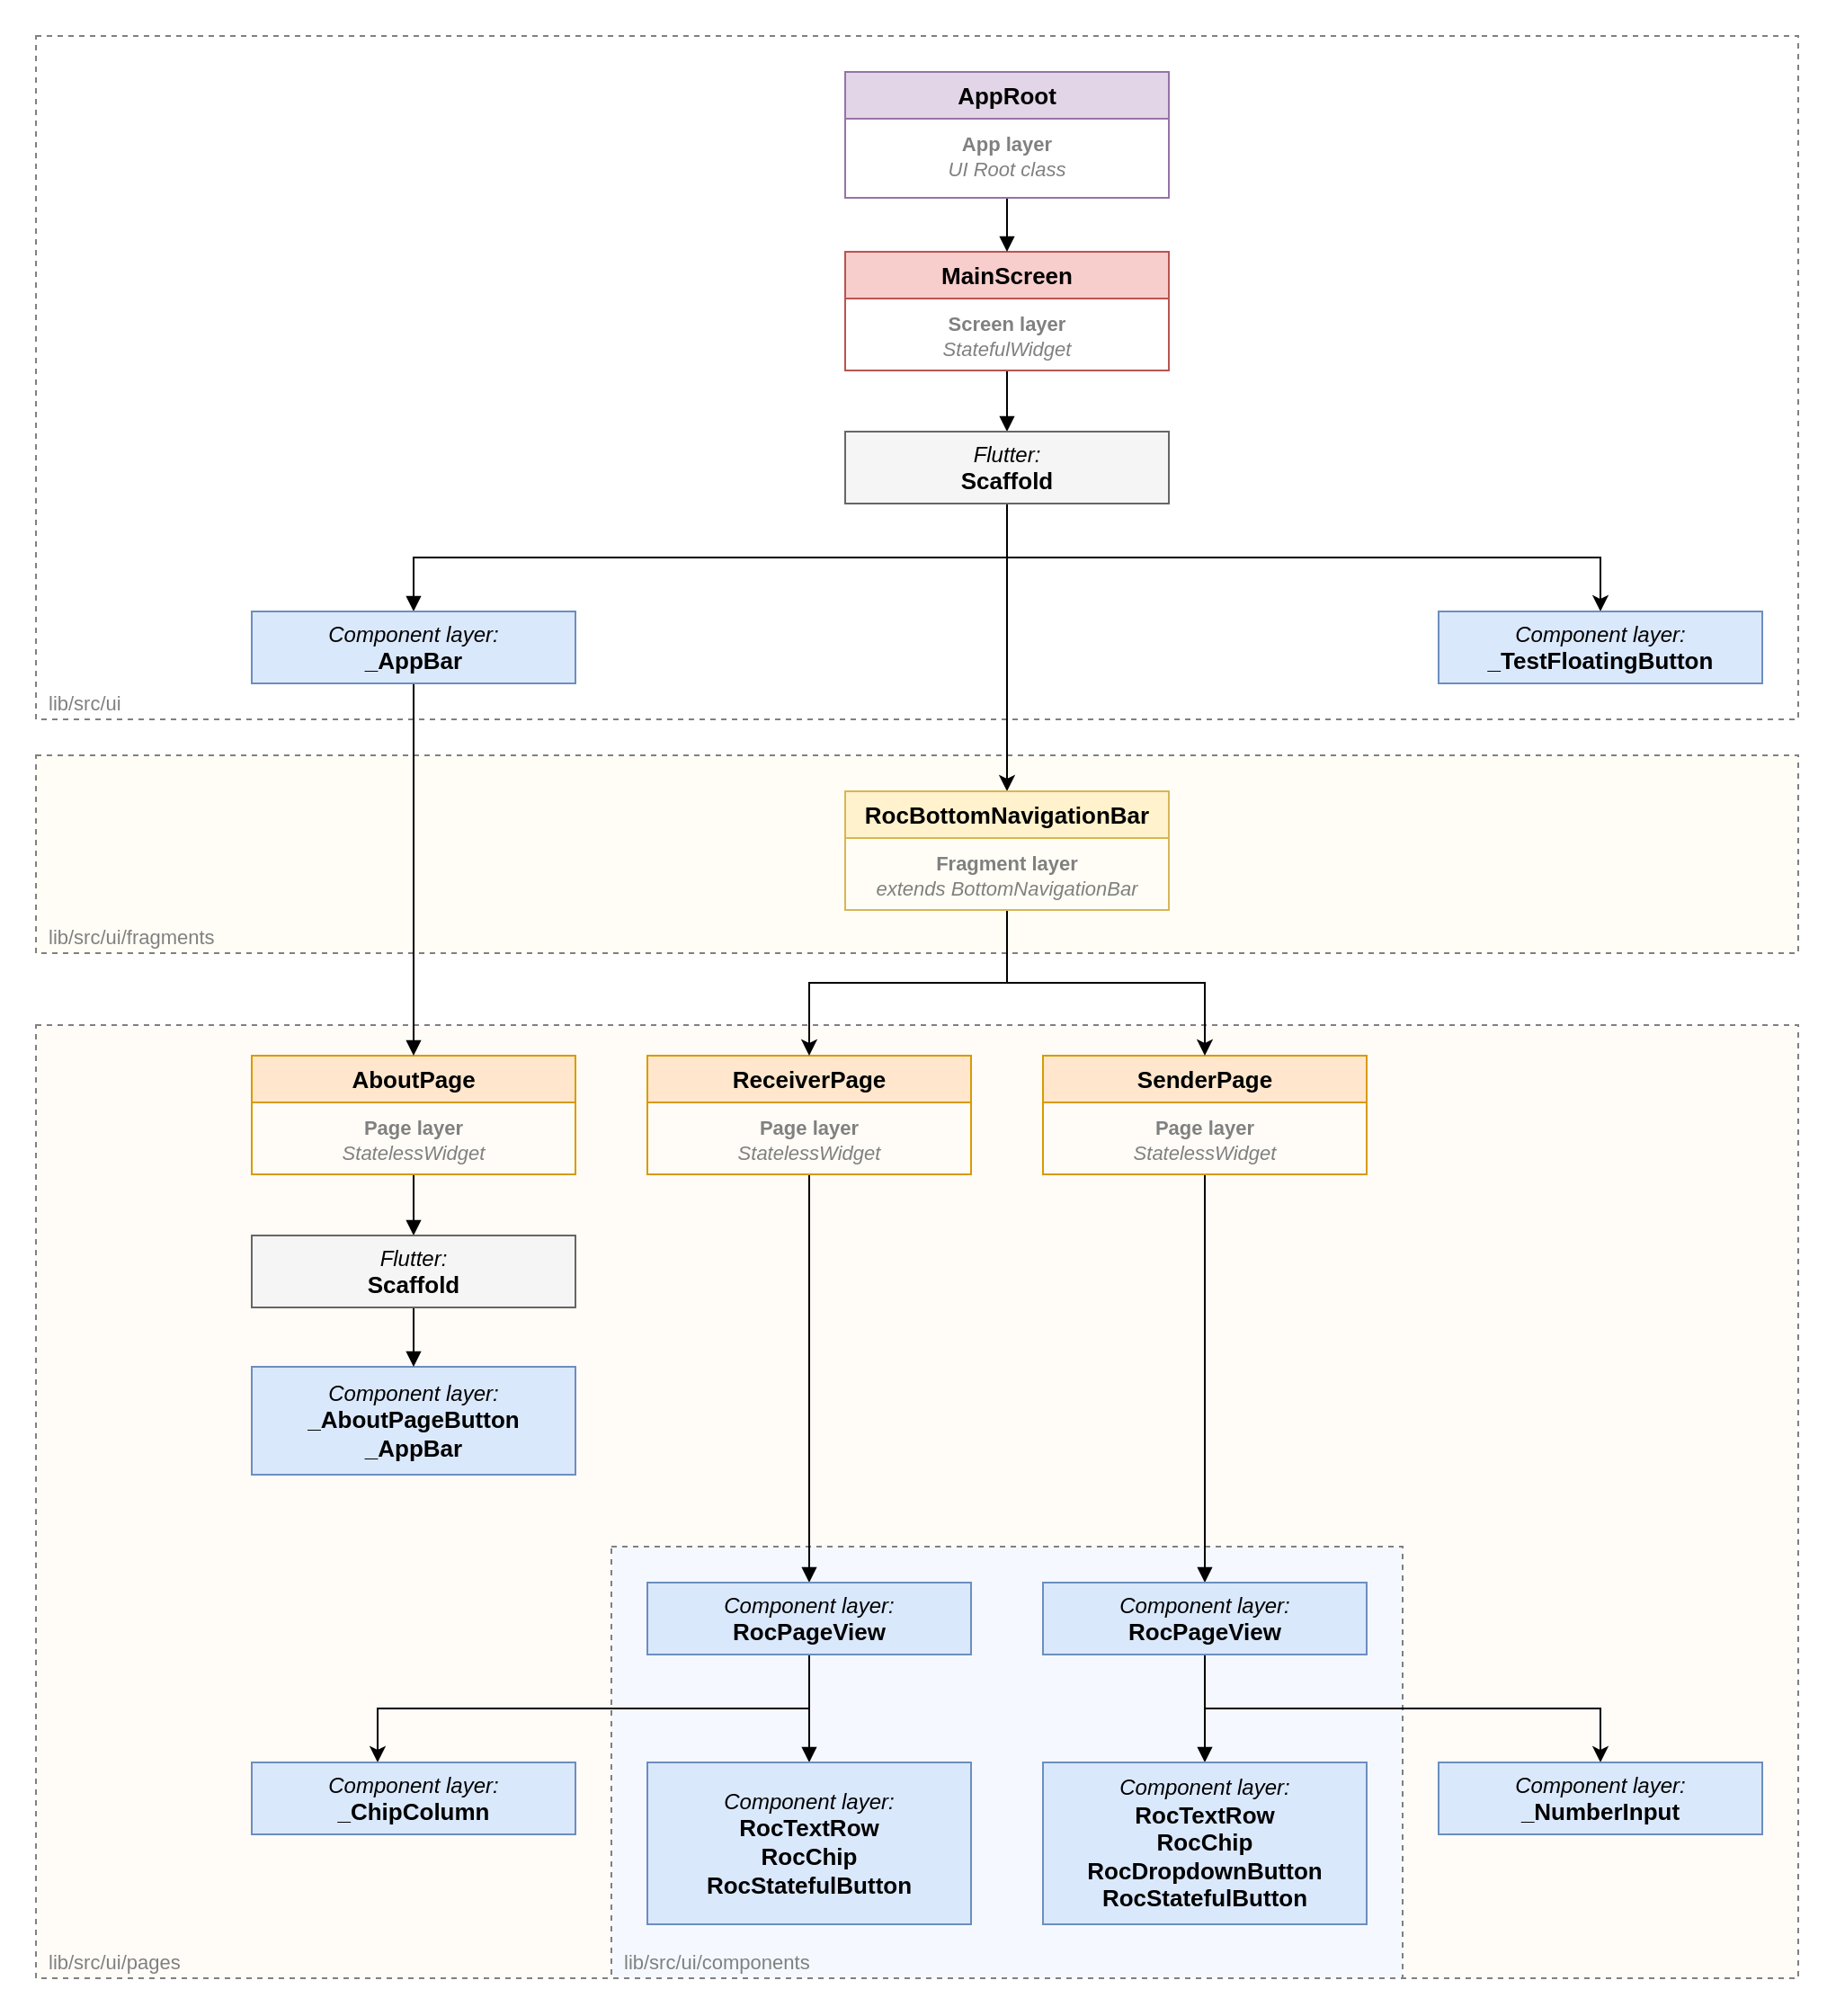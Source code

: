 <mxfile version="24.7.6">
  <diagram name="Page-1" id="XVE30UEcLrAvVdw_q4Py">
    <mxGraphModel dx="1703" dy="1031" grid="1" gridSize="10" guides="1" tooltips="1" connect="1" arrows="1" fold="1" page="1" pageScale="1" pageWidth="850" pageHeight="1100" math="0" shadow="0">
      <root>
        <mxCell id="0" />
        <mxCell id="1" parent="0" />
        <mxCell id="_Rt6XsdOSW0PwKyBmLgm-102" value="" style="rounded=0;whiteSpace=wrap;html=1;fontFamily=Helvetica;fontSize=11;fontColor=default;labelBackgroundColor=default;strokeColor=none;fillColor=default;" parent="1" vertex="1">
          <mxGeometry x="20" y="20" width="1020" height="1120" as="geometry" />
        </mxCell>
        <mxCell id="_Rt6XsdOSW0PwKyBmLgm-145" value="lib/src/ui/pages" style="html=1;whiteSpace=wrap;fontFamily=Helvetica;fontSize=11;fontColor=#808080;labelBackgroundColor=none;fillColor=#FFFBF7;dashed=1;strokeWidth=1;strokeColor=#808080;align=left;verticalAlign=bottom;spacingLeft=5;" parent="1" vertex="1">
          <mxGeometry x="40" y="590" width="980" height="530" as="geometry" />
        </mxCell>
        <mxCell id="HImi9BjJ7brkvqQkjhwK-2" value="lib/src/ui/components" style="html=1;whiteSpace=wrap;fontFamily=Helvetica;fontSize=11;fontColor=#808080;labelBackgroundColor=none;fillColor=#F5F9FF;dashed=1;strokeWidth=1;strokeColor=#808080;align=left;verticalAlign=bottom;spacingLeft=5;" parent="1" vertex="1">
          <mxGeometry x="360" y="880" width="440" height="240" as="geometry" />
        </mxCell>
        <mxCell id="HImi9BjJ7brkvqQkjhwK-1" value="lib/src/ui/fragments" style="html=1;whiteSpace=wrap;fontFamily=Helvetica;fontSize=11;fontColor=#808080;labelBackgroundColor=none;fillColor=#FFFDF5;dashed=1;strokeWidth=1;strokeColor=#808080;align=left;verticalAlign=bottom;spacingLeft=5;" parent="1" vertex="1">
          <mxGeometry x="40" y="440" width="980" height="110" as="geometry" />
        </mxCell>
        <mxCell id="_Rt6XsdOSW0PwKyBmLgm-144" value="lib/src/ui" style="html=1;whiteSpace=wrap;fontFamily=Helvetica;fontSize=11;fontColor=#808080;labelBackgroundColor=none;fillColor=none;dashed=1;strokeWidth=1;strokeColor=#808080;align=left;verticalAlign=bottom;spacingLeft=5;" parent="1" vertex="1">
          <mxGeometry x="40" y="40" width="980" height="380" as="geometry" />
        </mxCell>
        <mxCell id="_Rt6XsdOSW0PwKyBmLgm-130" style="edgeStyle=orthogonalEdgeStyle;shape=connector;rounded=0;orthogonalLoop=1;jettySize=auto;html=1;strokeColor=default;align=center;verticalAlign=middle;fontFamily=Helvetica;fontSize=11;fontColor=default;labelBackgroundColor=default;endArrow=block;endFill=1;" parent="1" source="_Rt6XsdOSW0PwKyBmLgm-127" target="_Rt6XsdOSW0PwKyBmLgm-129" edge="1">
          <mxGeometry relative="1" as="geometry" />
        </mxCell>
        <mxCell id="_Rt6XsdOSW0PwKyBmLgm-127" value="&lt;b&gt;&lt;font style=&quot;font-size: 13px;&quot;&gt;MainScreen&lt;/font&gt;&lt;/b&gt;" style="swimlane;fontStyle=0;childLayout=stackLayout;horizontal=1;startSize=26;fillColor=#f8cecc;horizontalStack=0;resizeParent=1;resizeParentMax=0;resizeLast=0;collapsible=1;marginBottom=0;whiteSpace=wrap;html=1;strokeColor=#b85450;" parent="1" vertex="1">
          <mxGeometry x="490" y="160" width="180" height="66" as="geometry" />
        </mxCell>
        <mxCell id="_Rt6XsdOSW0PwKyBmLgm-128" value="&lt;div&gt;&lt;font color=&quot;#808080&quot;&gt;&lt;span style=&quot;font-size: 11px;&quot;&gt;&lt;b&gt;Screen layer&lt;/b&gt;&lt;/span&gt;&lt;/font&gt;&lt;/div&gt;&lt;i style=&quot;color: rgb(51, 51, 51);&quot;&gt;&lt;font style=&quot;font-size: 11px;&quot; color=&quot;#808080&quot;&gt;StatefulWidget&lt;/font&gt;&lt;/i&gt;" style="text;strokeColor=none;fillColor=none;align=center;verticalAlign=top;spacingLeft=4;spacingRight=4;overflow=hidden;rotatable=0;points=[[0,0.5],[1,0.5]];portConstraint=eastwest;whiteSpace=wrap;html=1;" parent="_Rt6XsdOSW0PwKyBmLgm-127" vertex="1">
          <mxGeometry y="26" width="180" height="40" as="geometry" />
        </mxCell>
        <mxCell id="UvehSWpYE31u-3WHcUVA-3" style="edgeStyle=orthogonalEdgeStyle;shape=connector;rounded=0;orthogonalLoop=1;jettySize=auto;html=1;strokeColor=default;align=center;verticalAlign=middle;fontFamily=Helvetica;fontSize=11;fontColor=default;labelBackgroundColor=default;endArrow=block;endFill=1;" parent="1" source="_Rt6XsdOSW0PwKyBmLgm-129" target="UvehSWpYE31u-3WHcUVA-1" edge="1">
          <mxGeometry relative="1" as="geometry">
            <Array as="points">
              <mxPoint x="580" y="330" />
              <mxPoint x="250" y="330" />
            </Array>
          </mxGeometry>
        </mxCell>
        <mxCell id="HImi9BjJ7brkvqQkjhwK-7" style="edgeStyle=orthogonalEdgeStyle;rounded=0;orthogonalLoop=1;jettySize=auto;html=1;" parent="1" source="_Rt6XsdOSW0PwKyBmLgm-129" target="HImi9BjJ7brkvqQkjhwK-6" edge="1">
          <mxGeometry relative="1" as="geometry">
            <Array as="points">
              <mxPoint x="580" y="330" />
              <mxPoint x="910" y="330" />
            </Array>
          </mxGeometry>
        </mxCell>
        <mxCell id="NWF-9gp4cpGxnMuk37aR-3" style="edgeStyle=orthogonalEdgeStyle;rounded=0;orthogonalLoop=1;jettySize=auto;html=1;" edge="1" parent="1" source="_Rt6XsdOSW0PwKyBmLgm-129" target="NWF-9gp4cpGxnMuk37aR-1">
          <mxGeometry relative="1" as="geometry" />
        </mxCell>
        <mxCell id="_Rt6XsdOSW0PwKyBmLgm-129" value="&lt;font color=&quot;#000000&quot; style=&quot;font-size: 12px;&quot;&gt;&lt;i&gt;Flutter:&lt;/i&gt;&lt;/font&gt;&lt;div&gt;&lt;font color=&quot;#000000&quot; style=&quot;font-size: 13px;&quot;&gt;&lt;b&gt;Scaffold&lt;/b&gt;&lt;/font&gt;&lt;/div&gt;" style="whiteSpace=wrap;html=1;align=center;fillColor=#f5f5f5;fontColor=#333333;strokeColor=#666666;" parent="1" vertex="1">
          <mxGeometry x="490" y="260" width="180" height="40" as="geometry" />
        </mxCell>
        <mxCell id="_Rt6XsdOSW0PwKyBmLgm-133" style="edgeStyle=orthogonalEdgeStyle;shape=connector;rounded=0;orthogonalLoop=1;jettySize=auto;html=1;strokeColor=default;align=center;verticalAlign=middle;fontFamily=Helvetica;fontSize=11;fontColor=default;labelBackgroundColor=default;endArrow=block;endFill=1;" parent="1" source="_Rt6XsdOSW0PwKyBmLgm-131" target="_Rt6XsdOSW0PwKyBmLgm-127" edge="1">
          <mxGeometry relative="1" as="geometry" />
        </mxCell>
        <mxCell id="_Rt6XsdOSW0PwKyBmLgm-131" value="&lt;b&gt;&lt;font style=&quot;font-size: 13px;&quot;&gt;AppRoot&lt;/font&gt;&lt;/b&gt;" style="swimlane;fontStyle=0;childLayout=stackLayout;horizontal=1;startSize=26;fillColor=#e1d5e7;horizontalStack=0;resizeParent=1;resizeParentMax=0;resizeLast=0;collapsible=1;marginBottom=0;whiteSpace=wrap;html=1;strokeColor=#9673a6;" parent="1" vertex="1">
          <mxGeometry x="490" y="60" width="180" height="70" as="geometry" />
        </mxCell>
        <mxCell id="_Rt6XsdOSW0PwKyBmLgm-132" value="&lt;div&gt;&lt;span style=&quot;color: rgb(51, 51, 51);&quot;&gt;&lt;font style=&quot;font-size: 11px;&quot; color=&quot;#808080&quot;&gt;&lt;b style=&quot;&quot;&gt;App layer&lt;/b&gt;&lt;/font&gt;&lt;/span&gt;&lt;/div&gt;&lt;i style=&quot;color: rgb(51, 51, 51);&quot;&gt;&lt;font style=&quot;font-size: 11px;&quot; color=&quot;#808080&quot;&gt;UI Root class&lt;/font&gt;&lt;/i&gt;" style="text;strokeColor=none;fillColor=none;align=center;verticalAlign=top;spacingLeft=4;spacingRight=4;overflow=hidden;rotatable=0;points=[[0,0.5],[1,0.5]];portConstraint=eastwest;whiteSpace=wrap;html=1;" parent="_Rt6XsdOSW0PwKyBmLgm-131" vertex="1">
          <mxGeometry y="26" width="180" height="44" as="geometry" />
        </mxCell>
        <mxCell id="UvehSWpYE31u-3WHcUVA-18" style="edgeStyle=orthogonalEdgeStyle;shape=connector;rounded=0;orthogonalLoop=1;jettySize=auto;html=1;strokeColor=default;align=center;verticalAlign=middle;fontFamily=Helvetica;fontSize=11;fontColor=default;labelBackgroundColor=default;endArrow=block;endFill=1;" parent="1" source="_Rt6XsdOSW0PwKyBmLgm-136" target="UvehSWpYE31u-3WHcUVA-4" edge="1">
          <mxGeometry relative="1" as="geometry" />
        </mxCell>
        <mxCell id="_Rt6XsdOSW0PwKyBmLgm-136" value="&lt;b&gt;&lt;font style=&quot;font-size: 13px;&quot;&gt;ReceiverPage&lt;/font&gt;&lt;/b&gt;" style="swimlane;fontStyle=0;childLayout=stackLayout;horizontal=1;startSize=26;fillColor=#ffe6cc;horizontalStack=0;resizeParent=1;resizeParentMax=0;resizeLast=0;collapsible=1;marginBottom=0;whiteSpace=wrap;html=1;strokeColor=#d79b00;" parent="1" vertex="1">
          <mxGeometry x="380" y="607" width="180" height="66" as="geometry" />
        </mxCell>
        <mxCell id="_Rt6XsdOSW0PwKyBmLgm-137" value="&lt;div&gt;&lt;font color=&quot;#808080&quot;&gt;&lt;span style=&quot;font-size: 11px;&quot;&gt;&lt;b&gt;Page l&lt;/b&gt;&lt;/span&gt;&lt;/font&gt;&lt;b style=&quot;background-color: initial; color: rgb(128, 128, 128); font-size: 11px;&quot;&gt;ayer&lt;/b&gt;&lt;/div&gt;&lt;i style=&quot;color: rgb(51, 51, 51);&quot;&gt;&lt;font style=&quot;font-size: 11px;&quot; color=&quot;#808080&quot;&gt;StatelessWidget&lt;/font&gt;&lt;/i&gt;" style="text;strokeColor=none;fillColor=none;align=center;verticalAlign=top;spacingLeft=4;spacingRight=4;overflow=hidden;rotatable=0;points=[[0,0.5],[1,0.5]];portConstraint=eastwest;whiteSpace=wrap;html=1;" parent="_Rt6XsdOSW0PwKyBmLgm-136" vertex="1">
          <mxGeometry y="26" width="180" height="40" as="geometry" />
        </mxCell>
        <mxCell id="UvehSWpYE31u-3WHcUVA-7" style="edgeStyle=orthogonalEdgeStyle;shape=connector;rounded=0;orthogonalLoop=1;jettySize=auto;html=1;strokeColor=default;align=center;verticalAlign=middle;fontFamily=Helvetica;fontSize=11;fontColor=default;labelBackgroundColor=default;endArrow=block;endFill=1;" parent="1" source="_Rt6XsdOSW0PwKyBmLgm-139" target="UvehSWpYE31u-3WHcUVA-6" edge="1">
          <mxGeometry relative="1" as="geometry" />
        </mxCell>
        <mxCell id="_Rt6XsdOSW0PwKyBmLgm-139" value="&lt;b&gt;&lt;font style=&quot;font-size: 13px;&quot;&gt;SenderPage&lt;/font&gt;&lt;/b&gt;" style="swimlane;fontStyle=0;childLayout=stackLayout;horizontal=1;startSize=26;fillColor=#ffe6cc;horizontalStack=0;resizeParent=1;resizeParentMax=0;resizeLast=0;collapsible=1;marginBottom=0;whiteSpace=wrap;html=1;strokeColor=#d79b00;" parent="1" vertex="1">
          <mxGeometry x="600" y="607" width="180" height="66" as="geometry" />
        </mxCell>
        <mxCell id="_Rt6XsdOSW0PwKyBmLgm-140" value="&lt;div&gt;&lt;font color=&quot;#808080&quot;&gt;&lt;span style=&quot;font-size: 11px;&quot;&gt;&lt;b&gt;Page l&lt;/b&gt;&lt;/span&gt;&lt;/font&gt;&lt;b style=&quot;background-color: initial; color: rgb(128, 128, 128); font-size: 11px;&quot;&gt;ayer&lt;/b&gt;&lt;/div&gt;&lt;i style=&quot;color: rgb(51, 51, 51);&quot;&gt;&lt;font style=&quot;font-size: 11px;&quot; color=&quot;#808080&quot;&gt;StatelessWidget&lt;/font&gt;&lt;/i&gt;" style="text;strokeColor=none;fillColor=none;align=center;verticalAlign=top;spacingLeft=4;spacingRight=4;overflow=hidden;rotatable=0;points=[[0,0.5],[1,0.5]];portConstraint=eastwest;whiteSpace=wrap;html=1;" parent="_Rt6XsdOSW0PwKyBmLgm-139" vertex="1">
          <mxGeometry y="26" width="180" height="40" as="geometry" />
        </mxCell>
        <mxCell id="UvehSWpYE31u-3WHcUVA-14" style="edgeStyle=orthogonalEdgeStyle;shape=connector;rounded=0;orthogonalLoop=1;jettySize=auto;html=1;strokeColor=default;align=center;verticalAlign=middle;fontFamily=Helvetica;fontSize=11;fontColor=default;labelBackgroundColor=default;endArrow=block;endFill=1;" parent="1" source="_Rt6XsdOSW0PwKyBmLgm-149" target="UvehSWpYE31u-3WHcUVA-13" edge="1">
          <mxGeometry relative="1" as="geometry" />
        </mxCell>
        <mxCell id="_Rt6XsdOSW0PwKyBmLgm-149" value="&lt;b&gt;&lt;font style=&quot;font-size: 13px;&quot;&gt;AboutPage&lt;/font&gt;&lt;/b&gt;" style="swimlane;fontStyle=0;childLayout=stackLayout;horizontal=1;startSize=26;fillColor=#ffe6cc;horizontalStack=0;resizeParent=1;resizeParentMax=0;resizeLast=0;collapsible=1;marginBottom=0;whiteSpace=wrap;html=1;strokeColor=#d79b00;" parent="1" vertex="1">
          <mxGeometry x="160" y="607" width="180" height="66" as="geometry" />
        </mxCell>
        <mxCell id="_Rt6XsdOSW0PwKyBmLgm-150" value="&lt;div&gt;&lt;font color=&quot;#808080&quot;&gt;&lt;span style=&quot;font-size: 11px;&quot;&gt;&lt;b&gt;Page l&lt;/b&gt;&lt;/span&gt;&lt;/font&gt;&lt;b style=&quot;background-color: initial; color: rgb(128, 128, 128); font-size: 11px;&quot;&gt;ayer&lt;/b&gt;&lt;/div&gt;&lt;i style=&quot;color: rgb(51, 51, 51);&quot;&gt;&lt;font style=&quot;font-size: 11px;&quot; color=&quot;#808080&quot;&gt;StatelessWidget&lt;/font&gt;&lt;/i&gt;" style="text;strokeColor=none;fillColor=none;align=center;verticalAlign=top;spacingLeft=4;spacingRight=4;overflow=hidden;rotatable=0;points=[[0,0.5],[1,0.5]];portConstraint=eastwest;whiteSpace=wrap;html=1;" parent="_Rt6XsdOSW0PwKyBmLgm-149" vertex="1">
          <mxGeometry y="26" width="180" height="40" as="geometry" />
        </mxCell>
        <mxCell id="UvehSWpYE31u-3WHcUVA-2" style="edgeStyle=orthogonalEdgeStyle;shape=connector;rounded=0;orthogonalLoop=1;jettySize=auto;html=1;strokeColor=default;align=center;verticalAlign=middle;fontFamily=Helvetica;fontSize=11;fontColor=default;labelBackgroundColor=default;endArrow=block;endFill=1;" parent="1" source="UvehSWpYE31u-3WHcUVA-1" target="_Rt6XsdOSW0PwKyBmLgm-149" edge="1">
          <mxGeometry relative="1" as="geometry">
            <mxPoint x="230" y="480" as="sourcePoint" />
          </mxGeometry>
        </mxCell>
        <mxCell id="UvehSWpYE31u-3WHcUVA-1" value="&lt;font color=&quot;#000000&quot; style=&quot;font-size: 12px;&quot;&gt;&lt;i&gt;Component layer:&lt;/i&gt;&lt;/font&gt;&lt;div&gt;&lt;font color=&quot;#000000&quot;&gt;&lt;span style=&quot;font-size: 13px;&quot;&gt;&lt;b&gt;_AppBar&lt;/b&gt;&lt;/span&gt;&lt;/font&gt;&lt;/div&gt;" style="whiteSpace=wrap;html=1;align=center;fillColor=#dae8fc;strokeColor=#6c8ebf;" parent="1" vertex="1">
          <mxGeometry x="160" y="360" width="180" height="40" as="geometry" />
        </mxCell>
        <mxCell id="UvehSWpYE31u-3WHcUVA-9" style="edgeStyle=orthogonalEdgeStyle;shape=connector;rounded=0;orthogonalLoop=1;jettySize=auto;html=1;strokeColor=default;align=center;verticalAlign=middle;fontFamily=Helvetica;fontSize=11;fontColor=default;labelBackgroundColor=default;endArrow=block;endFill=1;" parent="1" source="UvehSWpYE31u-3WHcUVA-4" target="UvehSWpYE31u-3WHcUVA-8" edge="1">
          <mxGeometry relative="1" as="geometry" />
        </mxCell>
        <mxCell id="HImi9BjJ7brkvqQkjhwK-11" style="edgeStyle=orthogonalEdgeStyle;rounded=0;orthogonalLoop=1;jettySize=auto;html=1;" parent="1" source="UvehSWpYE31u-3WHcUVA-4" target="HImi9BjJ7brkvqQkjhwK-8" edge="1">
          <mxGeometry relative="1" as="geometry">
            <Array as="points">
              <mxPoint x="470" y="970" />
              <mxPoint x="230" y="970" />
            </Array>
          </mxGeometry>
        </mxCell>
        <mxCell id="UvehSWpYE31u-3WHcUVA-4" value="&lt;font color=&quot;#000000&quot; style=&quot;font-size: 12px;&quot;&gt;&lt;i&gt;Component layer:&lt;/i&gt;&lt;/font&gt;&lt;div&gt;&lt;font color=&quot;#000000&quot;&gt;&lt;span style=&quot;font-size: 13px;&quot;&gt;&lt;b&gt;RocPageView&lt;/b&gt;&lt;/span&gt;&lt;/font&gt;&lt;/div&gt;" style="whiteSpace=wrap;html=1;align=center;fillColor=#dae8fc;strokeColor=#6c8ebf;" parent="1" vertex="1">
          <mxGeometry x="380" y="900" width="180" height="40" as="geometry" />
        </mxCell>
        <mxCell id="UvehSWpYE31u-3WHcUVA-11" style="edgeStyle=orthogonalEdgeStyle;shape=connector;rounded=0;orthogonalLoop=1;jettySize=auto;html=1;strokeColor=default;align=center;verticalAlign=middle;fontFamily=Helvetica;fontSize=11;fontColor=default;labelBackgroundColor=default;endArrow=block;endFill=1;" parent="1" source="UvehSWpYE31u-3WHcUVA-6" target="UvehSWpYE31u-3WHcUVA-10" edge="1">
          <mxGeometry relative="1" as="geometry" />
        </mxCell>
        <mxCell id="HImi9BjJ7brkvqQkjhwK-10" style="edgeStyle=orthogonalEdgeStyle;rounded=0;orthogonalLoop=1;jettySize=auto;html=1;" parent="1" source="UvehSWpYE31u-3WHcUVA-6" target="HImi9BjJ7brkvqQkjhwK-9" edge="1">
          <mxGeometry relative="1" as="geometry">
            <Array as="points">
              <mxPoint x="690" y="970" />
              <mxPoint x="910" y="970" />
            </Array>
          </mxGeometry>
        </mxCell>
        <mxCell id="UvehSWpYE31u-3WHcUVA-6" value="&lt;font color=&quot;#000000&quot; style=&quot;font-size: 12px;&quot;&gt;&lt;i&gt;Component layer:&lt;/i&gt;&lt;/font&gt;&lt;div&gt;&lt;font color=&quot;#000000&quot;&gt;&lt;span style=&quot;font-size: 13px;&quot;&gt;&lt;b&gt;RocPageView&lt;/b&gt;&lt;/span&gt;&lt;/font&gt;&lt;/div&gt;" style="whiteSpace=wrap;html=1;align=center;fillColor=#dae8fc;strokeColor=#6c8ebf;" parent="1" vertex="1">
          <mxGeometry x="600" y="900" width="180" height="40" as="geometry" />
        </mxCell>
        <mxCell id="UvehSWpYE31u-3WHcUVA-8" value="&lt;font color=&quot;#000000&quot; style=&quot;font-size: 12px;&quot;&gt;&lt;i&gt;Component layer:&lt;/i&gt;&lt;/font&gt;&lt;div&gt;&lt;b&gt;&lt;font style=&quot;font-size: 13px;&quot;&gt;RocTextRow&lt;/font&gt;&lt;/b&gt;&lt;/div&gt;&lt;div&gt;&lt;span style=&quot;font-size: 13px;&quot;&gt;&lt;b&gt;RocChip&lt;br&gt;&lt;/b&gt;&lt;/span&gt;&lt;div&gt;&lt;font color=&quot;#000000&quot;&gt;&lt;span style=&quot;font-size: 13px;&quot;&gt;&lt;b&gt;RocStatefulButton&lt;/b&gt;&lt;/span&gt;&lt;/font&gt;&lt;/div&gt;&lt;/div&gt;" style="whiteSpace=wrap;html=1;align=center;fillColor=#dae8fc;strokeColor=#6c8ebf;" parent="1" vertex="1">
          <mxGeometry x="380" y="1000" width="180" height="90" as="geometry" />
        </mxCell>
        <mxCell id="UvehSWpYE31u-3WHcUVA-10" value="&lt;font color=&quot;#000000&quot;&gt;&lt;i&gt;Component layer:&lt;/i&gt;&lt;/font&gt;&lt;div&gt;&lt;b&gt;&lt;font style=&quot;font-size: 13px;&quot;&gt;RocTextRow&lt;/font&gt;&lt;/b&gt;&lt;/div&gt;&lt;div&gt;&lt;span style=&quot;font-size: 13px;&quot;&gt;&lt;b&gt;RocChip&lt;/b&gt;&lt;/span&gt;&lt;/div&gt;&lt;div&gt;&lt;span style=&quot;font-size: 13px;&quot;&gt;&lt;b&gt;RocDropdownButton&lt;br&gt;&lt;/b&gt;&lt;/span&gt;&lt;div&gt;&lt;font color=&quot;#000000&quot;&gt;&lt;span style=&quot;font-size: 13px;&quot;&gt;&lt;b&gt;RocStatefulButton&lt;/b&gt;&lt;/span&gt;&lt;/font&gt;&lt;/div&gt;&lt;/div&gt;" style="whiteSpace=wrap;html=1;align=center;fillColor=#dae8fc;strokeColor=#6c8ebf;" parent="1" vertex="1">
          <mxGeometry x="600" y="1000" width="180" height="90" as="geometry" />
        </mxCell>
        <mxCell id="UvehSWpYE31u-3WHcUVA-12" value="&lt;font color=&quot;#000000&quot; style=&quot;font-size: 12px;&quot;&gt;&lt;i&gt;Component layer:&lt;/i&gt;&lt;/font&gt;&lt;div&gt;&lt;font color=&quot;#000000&quot;&gt;&lt;span style=&quot;font-size: 13px;&quot;&gt;&lt;b&gt;_AboutPageButton&lt;/b&gt;&lt;/span&gt;&lt;/font&gt;&lt;/div&gt;&lt;div&gt;&lt;font color=&quot;#000000&quot;&gt;&lt;span style=&quot;font-size: 13px;&quot;&gt;&lt;b&gt;_AppBar&lt;/b&gt;&lt;/span&gt;&lt;/font&gt;&lt;/div&gt;" style="whiteSpace=wrap;html=1;align=center;fillColor=#dae8fc;strokeColor=#6c8ebf;" parent="1" vertex="1">
          <mxGeometry x="160" y="780" width="180" height="60" as="geometry" />
        </mxCell>
        <mxCell id="UvehSWpYE31u-3WHcUVA-15" style="edgeStyle=orthogonalEdgeStyle;shape=connector;rounded=0;orthogonalLoop=1;jettySize=auto;html=1;strokeColor=default;align=center;verticalAlign=middle;fontFamily=Helvetica;fontSize=11;fontColor=default;labelBackgroundColor=default;endArrow=block;endFill=1;" parent="1" source="UvehSWpYE31u-3WHcUVA-13" target="UvehSWpYE31u-3WHcUVA-12" edge="1">
          <mxGeometry relative="1" as="geometry" />
        </mxCell>
        <mxCell id="UvehSWpYE31u-3WHcUVA-13" value="&lt;font color=&quot;#000000&quot; style=&quot;font-size: 12px;&quot;&gt;&lt;i&gt;Flutter:&lt;/i&gt;&lt;/font&gt;&lt;div&gt;&lt;font color=&quot;#000000&quot; style=&quot;font-size: 13px;&quot;&gt;&lt;b&gt;Scaffold&lt;/b&gt;&lt;/font&gt;&lt;/div&gt;" style="whiteSpace=wrap;html=1;align=center;fillColor=#f5f5f5;fontColor=#333333;strokeColor=#666666;" parent="1" vertex="1">
          <mxGeometry x="160" y="707" width="180" height="40" as="geometry" />
        </mxCell>
        <mxCell id="HImi9BjJ7brkvqQkjhwK-6" value="&lt;font color=&quot;#000000&quot; style=&quot;font-size: 12px;&quot;&gt;&lt;i&gt;Component layer:&lt;/i&gt;&lt;/font&gt;&lt;div&gt;&lt;font color=&quot;#000000&quot;&gt;&lt;span style=&quot;font-size: 13px;&quot;&gt;&lt;b&gt;_TestFloatingButton&lt;/b&gt;&lt;/span&gt;&lt;/font&gt;&lt;/div&gt;" style="whiteSpace=wrap;html=1;align=center;fillColor=#dae8fc;strokeColor=#6c8ebf;" parent="1" vertex="1">
          <mxGeometry x="820" y="360" width="180" height="40" as="geometry" />
        </mxCell>
        <mxCell id="HImi9BjJ7brkvqQkjhwK-8" value="&lt;font color=&quot;#000000&quot; style=&quot;font-size: 12px;&quot;&gt;&lt;i&gt;Component layer:&lt;/i&gt;&lt;/font&gt;&lt;div&gt;&lt;b&gt;&lt;font style=&quot;font-size: 13px;&quot;&gt;_ChipColumn&lt;/font&gt;&lt;/b&gt;&lt;/div&gt;" style="whiteSpace=wrap;html=1;align=center;fillColor=#dae8fc;strokeColor=#6c8ebf;" parent="1" vertex="1">
          <mxGeometry x="160" y="1000" width="180" height="40" as="geometry" />
        </mxCell>
        <mxCell id="HImi9BjJ7brkvqQkjhwK-9" value="&lt;font color=&quot;#000000&quot; style=&quot;font-size: 12px;&quot;&gt;&lt;i&gt;Component layer:&lt;/i&gt;&lt;/font&gt;&lt;div&gt;&lt;b&gt;&lt;font style=&quot;font-size: 13px;&quot;&gt;_NumberInput&lt;/font&gt;&lt;/b&gt;&lt;/div&gt;" style="whiteSpace=wrap;html=1;align=center;fillColor=#dae8fc;strokeColor=#6c8ebf;" parent="1" vertex="1">
          <mxGeometry x="820" y="1000" width="180" height="40" as="geometry" />
        </mxCell>
        <mxCell id="NWF-9gp4cpGxnMuk37aR-4" style="edgeStyle=orthogonalEdgeStyle;rounded=0;orthogonalLoop=1;jettySize=auto;html=1;" edge="1" parent="1" source="NWF-9gp4cpGxnMuk37aR-1" target="_Rt6XsdOSW0PwKyBmLgm-136">
          <mxGeometry relative="1" as="geometry" />
        </mxCell>
        <mxCell id="NWF-9gp4cpGxnMuk37aR-5" style="edgeStyle=orthogonalEdgeStyle;rounded=0;orthogonalLoop=1;jettySize=auto;html=1;" edge="1" parent="1" source="NWF-9gp4cpGxnMuk37aR-1" target="_Rt6XsdOSW0PwKyBmLgm-139">
          <mxGeometry relative="1" as="geometry" />
        </mxCell>
        <mxCell id="NWF-9gp4cpGxnMuk37aR-1" value="&lt;b style=&quot;font-size: 13px;&quot;&gt;RocBottomNavigationBar&lt;/b&gt;" style="swimlane;fontStyle=0;childLayout=stackLayout;horizontal=1;startSize=26;fillColor=#fff2cc;horizontalStack=0;resizeParent=1;resizeParentMax=0;resizeLast=0;collapsible=1;marginBottom=0;whiteSpace=wrap;html=1;strokeColor=#d6b656;" vertex="1" parent="1">
          <mxGeometry x="490" y="460" width="180" height="66" as="geometry" />
        </mxCell>
        <mxCell id="NWF-9gp4cpGxnMuk37aR-2" value="&lt;div&gt;&lt;font color=&quot;#808080&quot;&gt;&lt;span style=&quot;font-size: 11px;&quot;&gt;&lt;b&gt;Fragment l&lt;/b&gt;&lt;/span&gt;&lt;/font&gt;&lt;b style=&quot;background-color: initial; color: rgb(128, 128, 128); font-size: 11px;&quot;&gt;ayer&lt;/b&gt;&lt;/div&gt;&lt;i style=&quot;color: rgb(51, 51, 51);&quot;&gt;&lt;font style=&quot;font-size: 11px;&quot; color=&quot;#808080&quot;&gt;extends BottomNavigationBar&lt;/font&gt;&lt;/i&gt;" style="text;strokeColor=none;fillColor=none;align=center;verticalAlign=top;spacingLeft=4;spacingRight=4;overflow=hidden;rotatable=0;points=[[0,0.5],[1,0.5]];portConstraint=eastwest;whiteSpace=wrap;html=1;" vertex="1" parent="NWF-9gp4cpGxnMuk37aR-1">
          <mxGeometry y="26" width="180" height="40" as="geometry" />
        </mxCell>
      </root>
    </mxGraphModel>
  </diagram>
</mxfile>
